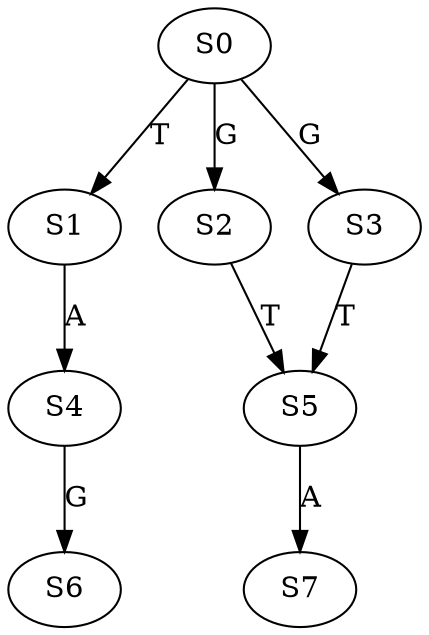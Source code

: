 strict digraph  {
	S0 -> S1 [ label = T ];
	S0 -> S2 [ label = G ];
	S0 -> S3 [ label = G ];
	S1 -> S4 [ label = A ];
	S2 -> S5 [ label = T ];
	S3 -> S5 [ label = T ];
	S4 -> S6 [ label = G ];
	S5 -> S7 [ label = A ];
}
